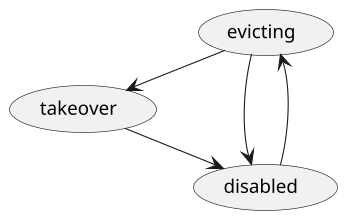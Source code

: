 @startuml evacuation-coordinator-statuses-enforce
skinparam monochrome true
skinparam ranksep 20
skinparam dpi 150
skinparam arrowThickness 0.7
skinparam packageTitleAlignment left
skinparam usecaseBorderThickness 0.4
skinparam defaultFontSize 12


(evicting) --> (takeover)
(evicting) --> (disabled)

(takeover) --> (disabled)

(disabled) --> (evicting)
@enduml
